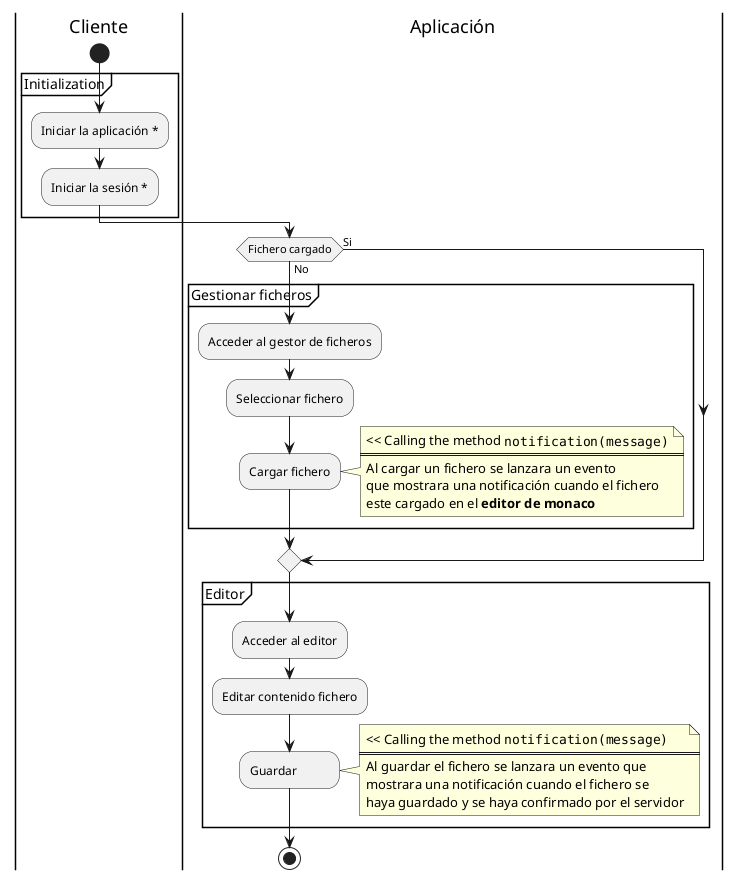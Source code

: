 @startuml
'https://plantuml.com/activity-diagram-beta
'!theme amiga from https://raw.githubusercontent.com/plantuml/plantuml/master/themes

'Iniciar Sesión
skinparam defaultFontName consolas
skinparam minClassWidth 100
skinparam conditionStyle inside

|Cliente|

  start
  partition Initialization {
    :Iniciar la aplicación *;
    :Iniciar la sesión *;
  }

  |Aplicación|

  if (Fichero cargado) then (Si)

  else (No)
    partition "Gestionar ficheros" {
      :Acceder al gestor de ficheros;

      :Seleccionar fichero;

      :Cargar fichero;
      note right
        << Calling the method ""notification(message)""
        ====
        Al cargar un fichero se lanzara un evento
        que mostrara una notificación cuando el fichero
        este cargado en el <b>editor de monaco</b>
      end note
    }
  endif

  partition "Editor" {
    :Acceder al editor;

    :Editar contenido fichero;

    :Guardar;
    note right
      << Calling the method ""notification(message)""
      ====
      Al guardar el fichero se lanzara un evento que
      mostrara una notificación cuando el fichero se
      haya guardado y se haya confirmado por el servidor
    end note
  }
  stop


@enduml
